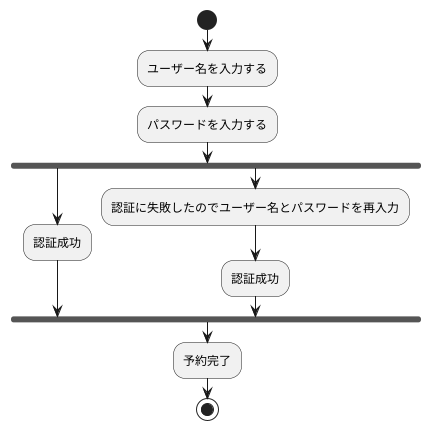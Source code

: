 @startuml ホテル宿泊予約システム
start
    :ユーザー名を入力する;
    :パスワードを入力する;
fork 
    :認証成功;
fork again
    :認証に失敗したのでユーザー名とパスワードを再入力;
    :認証成功;
end fork
:予約完了;
stop

@enduml